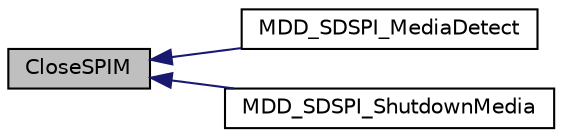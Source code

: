 digraph "CloseSPIM"
{
  edge [fontname="Helvetica",fontsize="10",labelfontname="Helvetica",labelfontsize="10"];
  node [fontname="Helvetica",fontsize="10",shape=record];
  rankdir="LR";
  Node1 [label="CloseSPIM",height=0.2,width=0.4,color="black", fillcolor="grey75", style="filled", fontcolor="black"];
  Node1 -> Node2 [dir="back",color="midnightblue",fontsize="10",style="solid",fontname="Helvetica"];
  Node2 [label="MDD_SDSPI_MediaDetect",height=0.2,width=0.4,color="black", fillcolor="white", style="filled",URL="$_s_d-_s_p_i_8c.html#a30887940b056f7563f2c31cfdc9b9527"];
  Node1 -> Node3 [dir="back",color="midnightblue",fontsize="10",style="solid",fontname="Helvetica"];
  Node3 [label="MDD_SDSPI_ShutdownMedia",height=0.2,width=0.4,color="black", fillcolor="white", style="filled",URL="$_s_d-_s_p_i_8c.html#a8f03681bf00e9f6d8f31581f55ad7c1d"];
}
